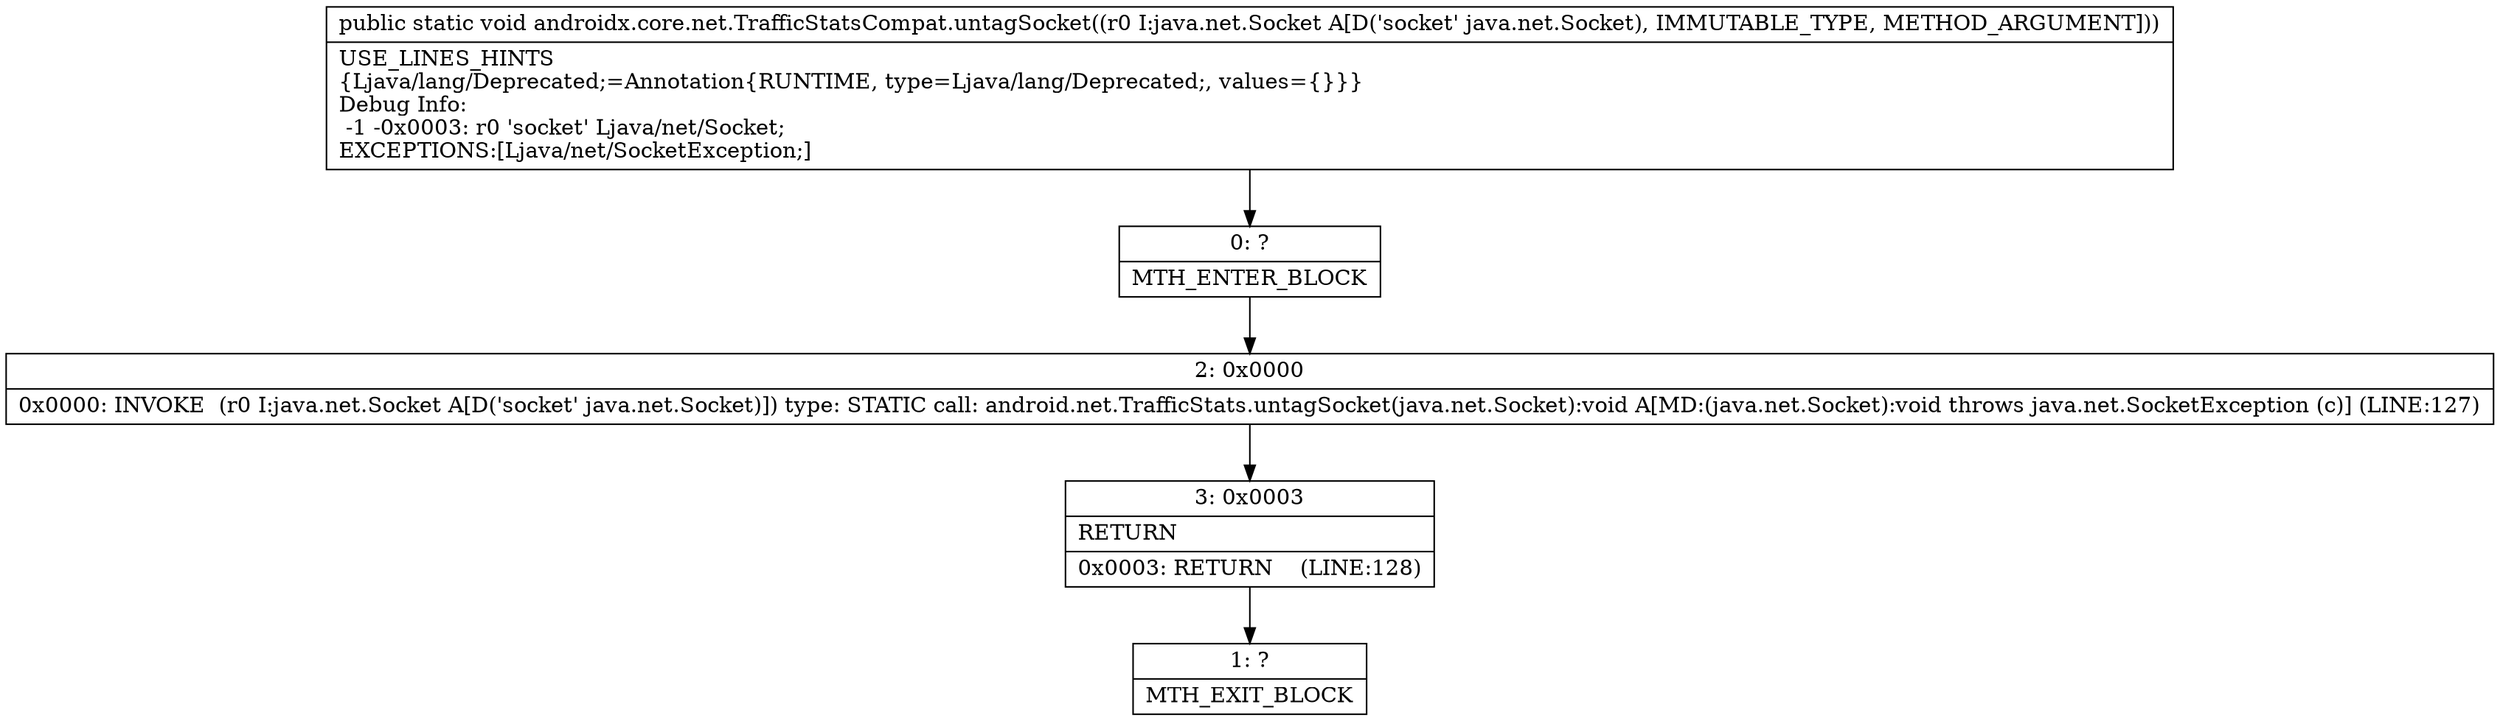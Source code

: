 digraph "CFG forandroidx.core.net.TrafficStatsCompat.untagSocket(Ljava\/net\/Socket;)V" {
Node_0 [shape=record,label="{0\:\ ?|MTH_ENTER_BLOCK\l}"];
Node_2 [shape=record,label="{2\:\ 0x0000|0x0000: INVOKE  (r0 I:java.net.Socket A[D('socket' java.net.Socket)]) type: STATIC call: android.net.TrafficStats.untagSocket(java.net.Socket):void A[MD:(java.net.Socket):void throws java.net.SocketException (c)] (LINE:127)\l}"];
Node_3 [shape=record,label="{3\:\ 0x0003|RETURN\l|0x0003: RETURN    (LINE:128)\l}"];
Node_1 [shape=record,label="{1\:\ ?|MTH_EXIT_BLOCK\l}"];
MethodNode[shape=record,label="{public static void androidx.core.net.TrafficStatsCompat.untagSocket((r0 I:java.net.Socket A[D('socket' java.net.Socket), IMMUTABLE_TYPE, METHOD_ARGUMENT]))  | USE_LINES_HINTS\l\{Ljava\/lang\/Deprecated;=Annotation\{RUNTIME, type=Ljava\/lang\/Deprecated;, values=\{\}\}\}\lDebug Info:\l  \-1 \-0x0003: r0 'socket' Ljava\/net\/Socket;\lEXCEPTIONS:[Ljava\/net\/SocketException;]\l}"];
MethodNode -> Node_0;Node_0 -> Node_2;
Node_2 -> Node_3;
Node_3 -> Node_1;
}

